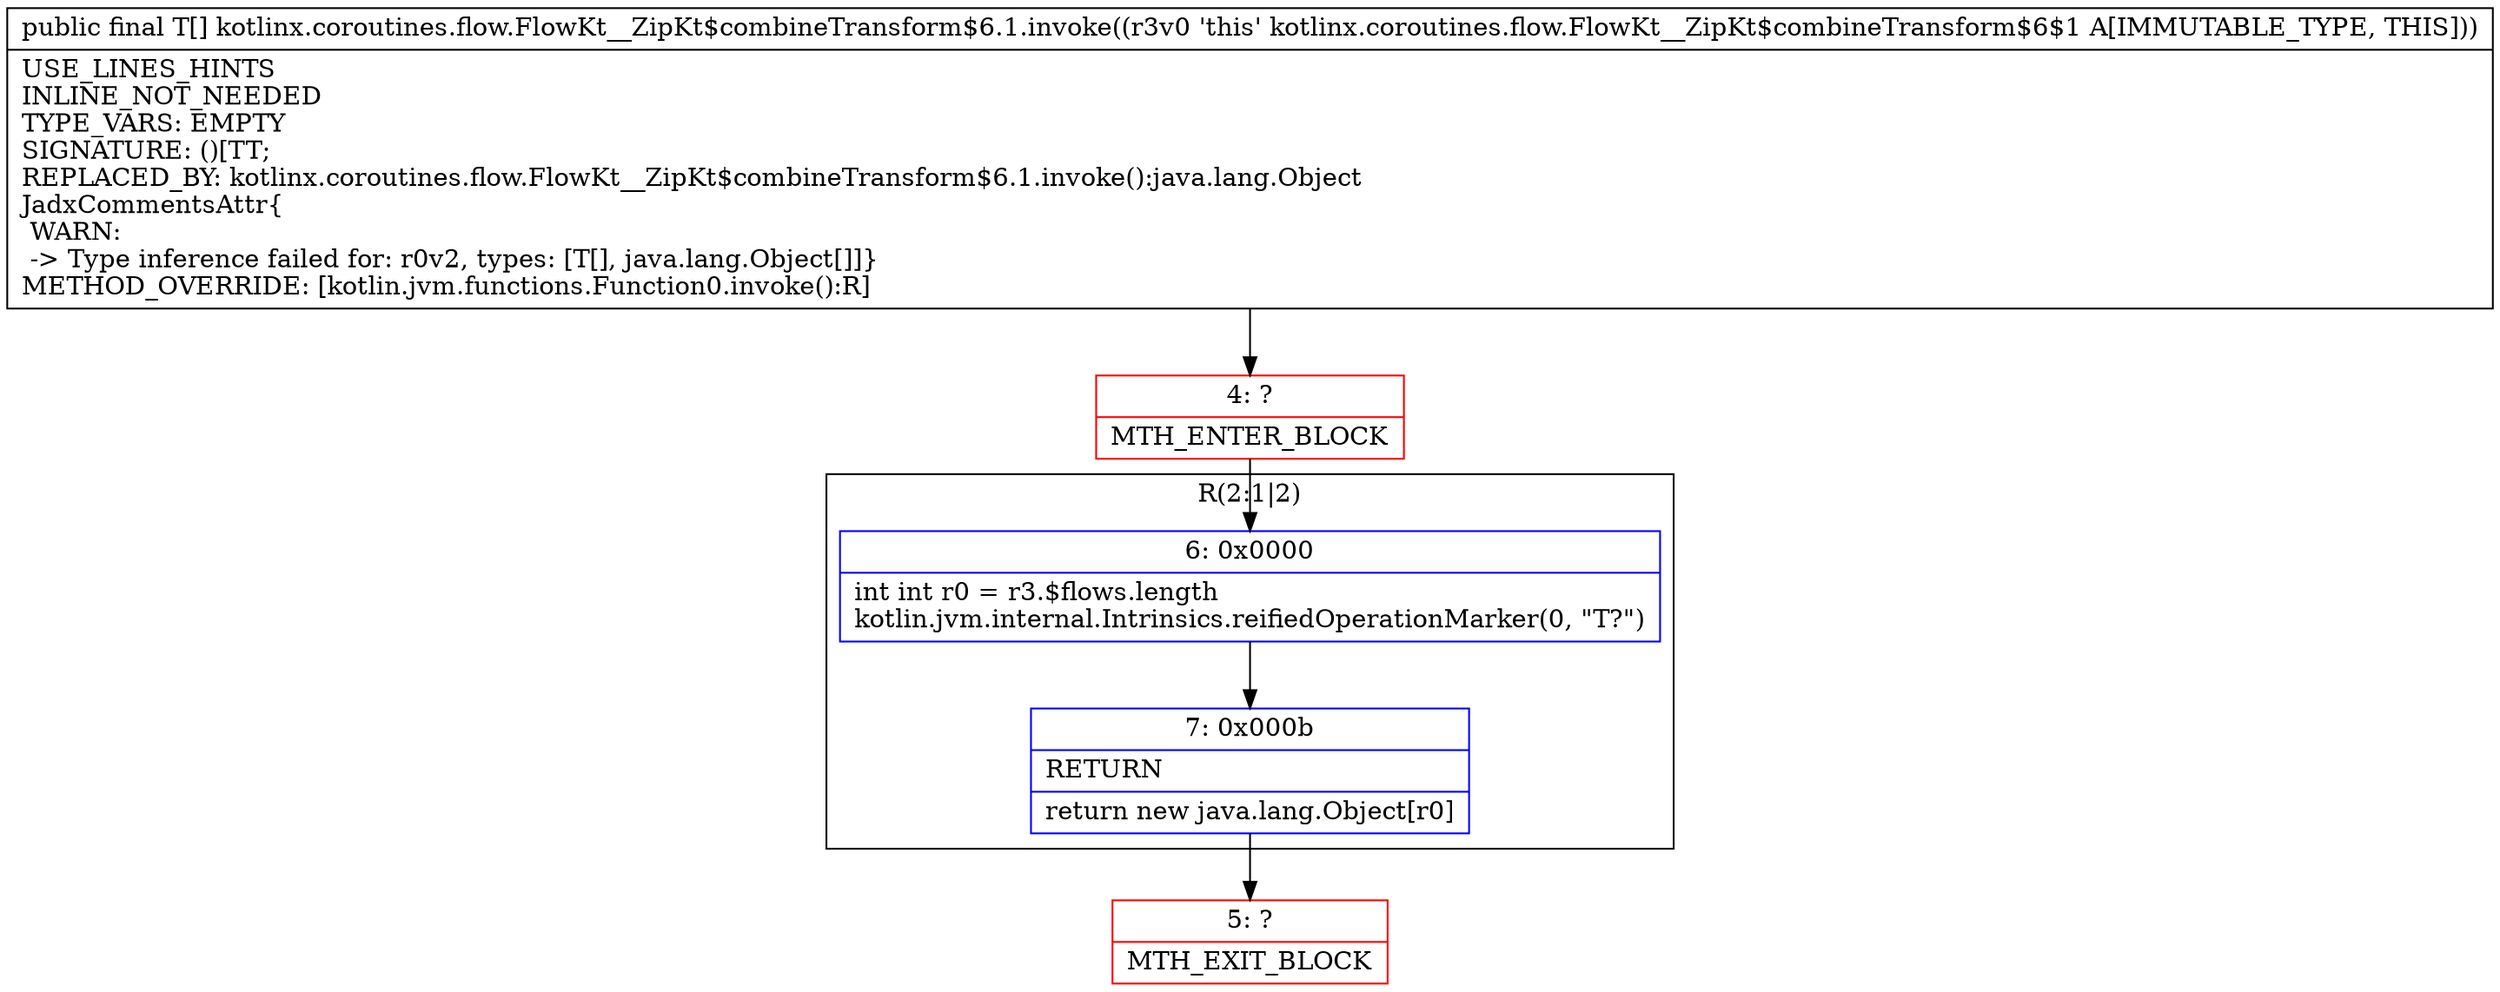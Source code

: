 digraph "CFG forkotlinx.coroutines.flow.FlowKt__ZipKt$combineTransform$6.1.invoke()[Ljava\/lang\/Object;" {
subgraph cluster_Region_259635655 {
label = "R(2:1|2)";
node [shape=record,color=blue];
Node_6 [shape=record,label="{6\:\ 0x0000|int int r0 = r3.$flows.length\lkotlin.jvm.internal.Intrinsics.reifiedOperationMarker(0, \"T?\")\l}"];
Node_7 [shape=record,label="{7\:\ 0x000b|RETURN\l|return new java.lang.Object[r0]\l}"];
}
Node_4 [shape=record,color=red,label="{4\:\ ?|MTH_ENTER_BLOCK\l}"];
Node_5 [shape=record,color=red,label="{5\:\ ?|MTH_EXIT_BLOCK\l}"];
MethodNode[shape=record,label="{public final T[] kotlinx.coroutines.flow.FlowKt__ZipKt$combineTransform$6.1.invoke((r3v0 'this' kotlinx.coroutines.flow.FlowKt__ZipKt$combineTransform$6$1 A[IMMUTABLE_TYPE, THIS]))  | USE_LINES_HINTS\lINLINE_NOT_NEEDED\lTYPE_VARS: EMPTY\lSIGNATURE: ()[TT;\lREPLACED_BY: kotlinx.coroutines.flow.FlowKt__ZipKt$combineTransform$6.1.invoke():java.lang.Object\lJadxCommentsAttr\{\l WARN: \l \-\> Type inference failed for: r0v2, types: [T[], java.lang.Object[]]\}\lMETHOD_OVERRIDE: [kotlin.jvm.functions.Function0.invoke():R]\l}"];
MethodNode -> Node_4;Node_6 -> Node_7;
Node_7 -> Node_5;
Node_4 -> Node_6;
}

